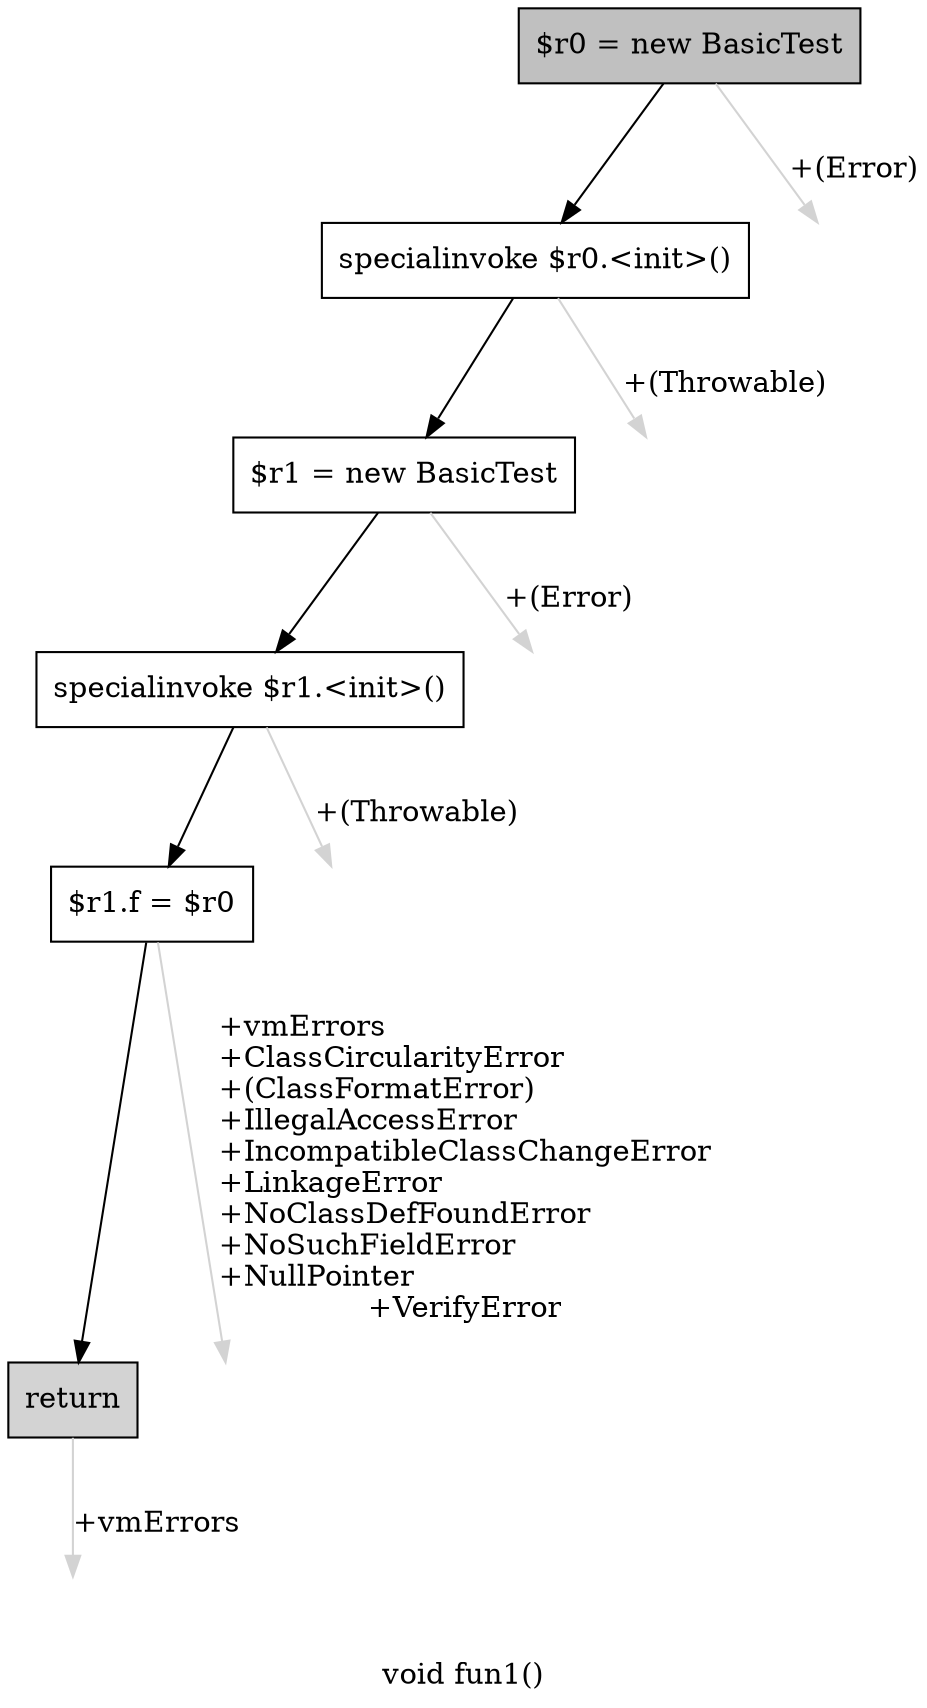 digraph "void fun1()" {
    label="void fun1()";
    node [shape=box];
    "0" [style=filled,fillcolor=gray,label="$r0 = new BasicTest",];
    "1" [label="specialinvoke $r0.<init>()",];
    "0"->"1" [color=black,];
    "6" [style=invis,label="Esc",];
    "0"->"6" [color=lightgray,label="\l+(Error)",];
    "2" [label="$r1 = new BasicTest",];
    "1"->"2" [color=black,];
    "7" [style=invis,label="Esc",];
    "1"->"7" [color=lightgray,label="\l+(Throwable)",];
    "3" [label="specialinvoke $r1.<init>()",];
    "2"->"3" [color=black,];
    "8" [style=invis,label="Esc",];
    "2"->"8" [color=lightgray,label="\l+(Error)",];
    "4" [label="$r1.f = $r0",];
    "3"->"4" [color=black,];
    "9" [style=invis,label="Esc",];
    "3"->"9" [color=lightgray,label="\l+(Throwable)",];
    "5" [style=filled,fillcolor=lightgray,label="return",];
    "4"->"5" [color=black,];
    "10" [style=invis,label="Esc",];
    "4"->"10" [color=lightgray,label="\l+vmErrors\l+ClassCircularityError\l+(ClassFormatError)\l+IllegalAccessError\l+IncompatibleClassChangeError\l+LinkageError\l+NoClassDefFoundError\l+NoSuchFieldError\l+NullPointer\l+VerifyError",];
    "11" [style=invis,label="Esc",];
    "5"->"11" [color=lightgray,label="\l+vmErrors",];
}
